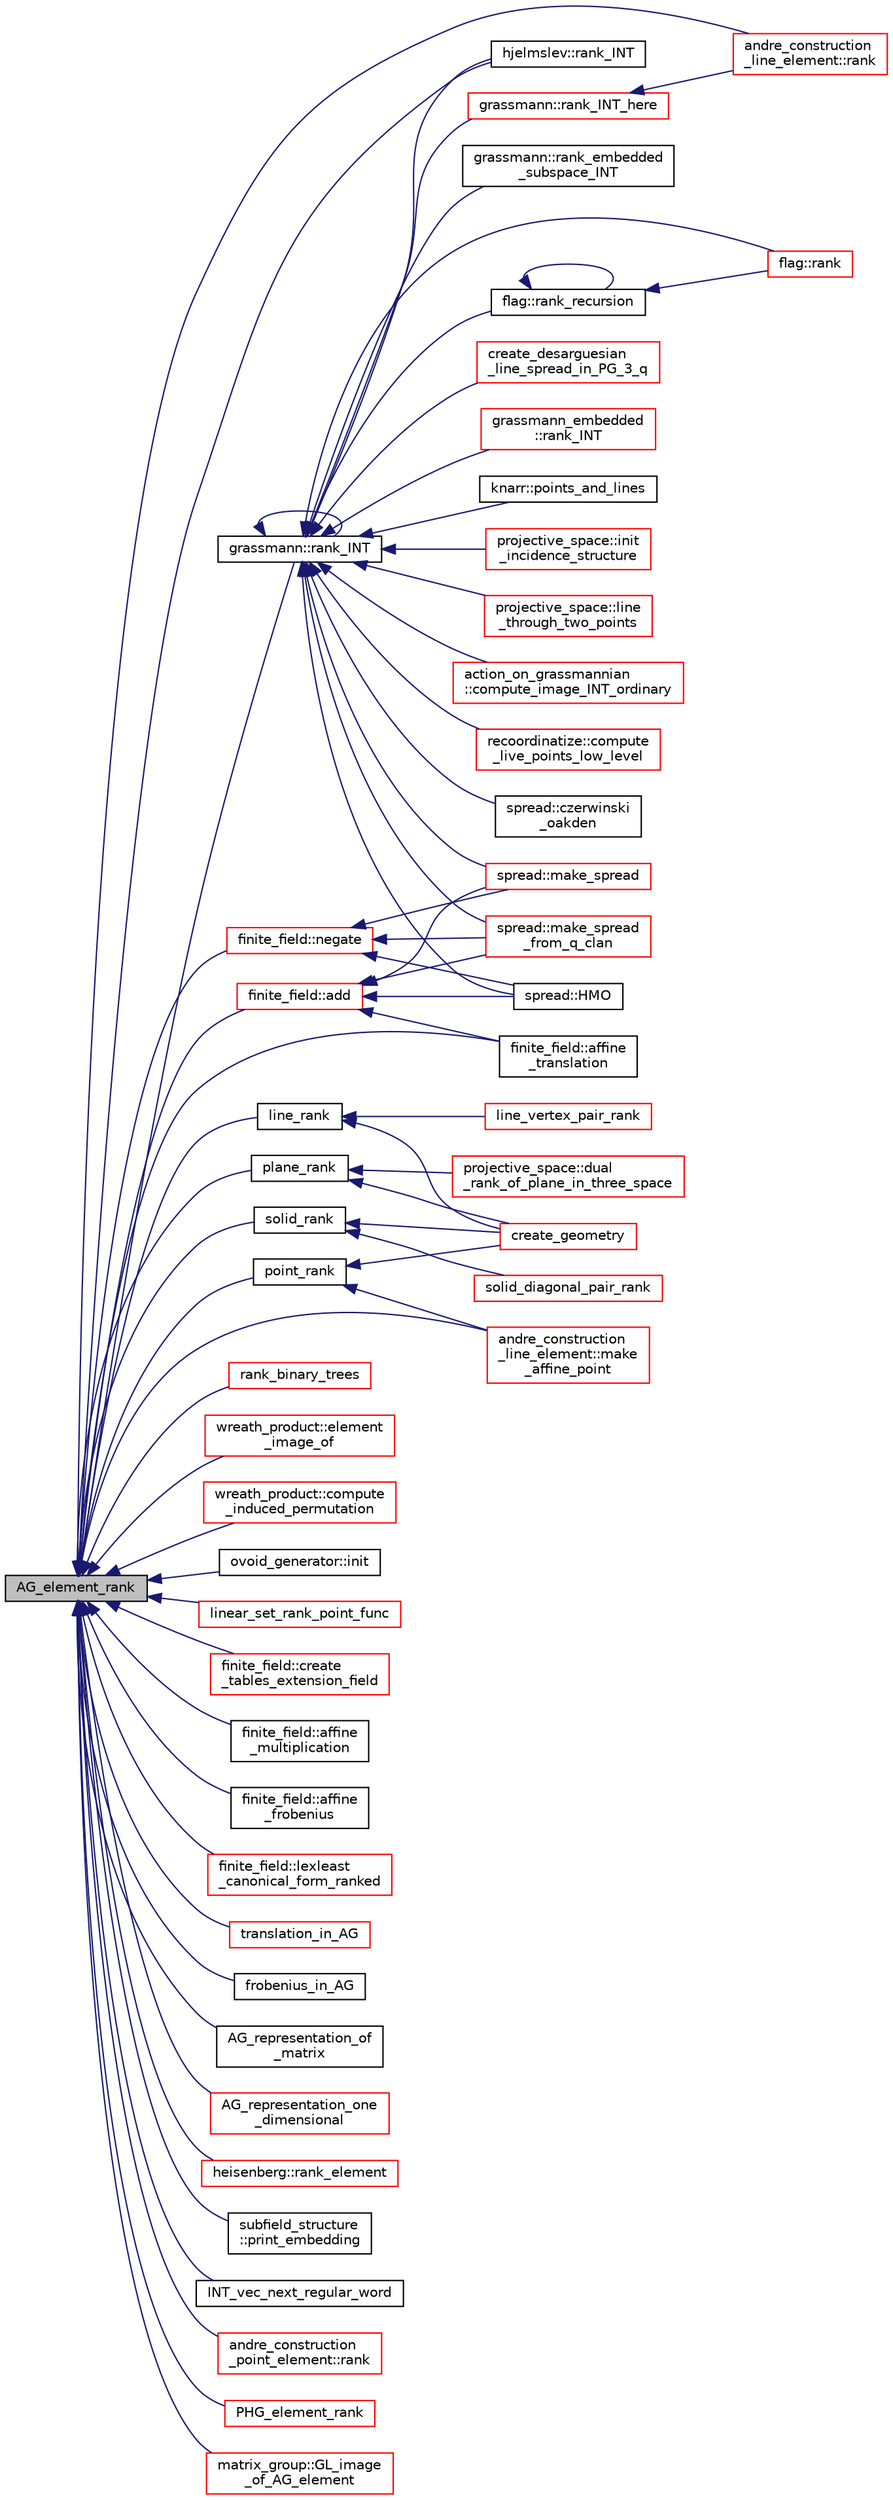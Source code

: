 digraph "AG_element_rank"
{
  edge [fontname="Helvetica",fontsize="10",labelfontname="Helvetica",labelfontsize="10"];
  node [fontname="Helvetica",fontsize="10",shape=record];
  rankdir="LR";
  Node39 [label="AG_element_rank",height=0.2,width=0.4,color="black", fillcolor="grey75", style="filled", fontcolor="black"];
  Node39 -> Node40 [dir="back",color="midnightblue",fontsize="10",style="solid",fontname="Helvetica"];
  Node40 [label="grassmann::rank_INT",height=0.2,width=0.4,color="black", fillcolor="white", style="filled",URL="$df/d02/classgrassmann.html#a1fa95ce7ecebd48b04c7a0dc75491184"];
  Node40 -> Node41 [dir="back",color="midnightblue",fontsize="10",style="solid",fontname="Helvetica"];
  Node41 [label="grassmann::rank_INT_here",height=0.2,width=0.4,color="red", fillcolor="white", style="filled",URL="$df/d02/classgrassmann.html#aaeab144aec85ec523f5a4d614a86d8d7"];
  Node41 -> Node55 [dir="back",color="midnightblue",fontsize="10",style="solid",fontname="Helvetica"];
  Node55 [label="andre_construction\l_line_element::rank",height=0.2,width=0.4,color="red", fillcolor="white", style="filled",URL="$d6/de0/classandre__construction__line__element.html#ab2920079fa51c95a3e245a7f1a70ae66"];
  Node40 -> Node331 [dir="back",color="midnightblue",fontsize="10",style="solid",fontname="Helvetica"];
  Node331 [label="grassmann::rank_embedded\l_subspace_INT",height=0.2,width=0.4,color="black", fillcolor="white", style="filled",URL="$df/d02/classgrassmann.html#a97eaf2d9324f71cbdfa09b67aaaaf6c1"];
  Node40 -> Node40 [dir="back",color="midnightblue",fontsize="10",style="solid",fontname="Helvetica"];
  Node40 -> Node332 [dir="back",color="midnightblue",fontsize="10",style="solid",fontname="Helvetica"];
  Node332 [label="flag::rank",height=0.2,width=0.4,color="red", fillcolor="white", style="filled",URL="$d8/d06/classflag.html#ae4c705cfd1fbab331edfad846879fdb9"];
  Node40 -> Node334 [dir="back",color="midnightblue",fontsize="10",style="solid",fontname="Helvetica"];
  Node334 [label="flag::rank_recursion",height=0.2,width=0.4,color="black", fillcolor="white", style="filled",URL="$d8/d06/classflag.html#af799f2e8ddaaa51080651f9fc8d46fb3"];
  Node334 -> Node332 [dir="back",color="midnightblue",fontsize="10",style="solid",fontname="Helvetica"];
  Node334 -> Node334 [dir="back",color="midnightblue",fontsize="10",style="solid",fontname="Helvetica"];
  Node40 -> Node335 [dir="back",color="midnightblue",fontsize="10",style="solid",fontname="Helvetica"];
  Node335 [label="create_desarguesian\l_line_spread_in_PG_3_q",height=0.2,width=0.4,color="red", fillcolor="white", style="filled",URL="$d4/d67/geometry_8h.html#a7d62d5ebe3c87e548f9e7bbd3eeebfac"];
  Node40 -> Node337 [dir="back",color="midnightblue",fontsize="10",style="solid",fontname="Helvetica"];
  Node337 [label="grassmann_embedded\l::rank_INT",height=0.2,width=0.4,color="red", fillcolor="white", style="filled",URL="$d4/dda/classgrassmann__embedded.html#a6f7074d4d7351b21a0142a9c5071ed5e"];
  Node40 -> Node342 [dir="back",color="midnightblue",fontsize="10",style="solid",fontname="Helvetica"];
  Node342 [label="hjelmslev::rank_INT",height=0.2,width=0.4,color="black", fillcolor="white", style="filled",URL="$d3/d21/classhjelmslev.html#a3553bea3124db20b561f1e8340250edd"];
  Node40 -> Node343 [dir="back",color="midnightblue",fontsize="10",style="solid",fontname="Helvetica"];
  Node343 [label="knarr::points_and_lines",height=0.2,width=0.4,color="black", fillcolor="white", style="filled",URL="$d7/de5/classknarr.html#abb50a19df35495d508b0cb127d4eb908"];
  Node40 -> Node344 [dir="back",color="midnightblue",fontsize="10",style="solid",fontname="Helvetica"];
  Node344 [label="projective_space::init\l_incidence_structure",height=0.2,width=0.4,color="red", fillcolor="white", style="filled",URL="$d2/d17/classprojective__space.html#a1e59490325e045cc52674a3706780aed"];
  Node40 -> Node424 [dir="back",color="midnightblue",fontsize="10",style="solid",fontname="Helvetica"];
  Node424 [label="projective_space::line\l_through_two_points",height=0.2,width=0.4,color="red", fillcolor="white", style="filled",URL="$d2/d17/classprojective__space.html#abbf3151422696b42f4c4b0b4090495d6"];
  Node40 -> Node426 [dir="back",color="midnightblue",fontsize="10",style="solid",fontname="Helvetica"];
  Node426 [label="action_on_grassmannian\l::compute_image_INT_ordinary",height=0.2,width=0.4,color="red", fillcolor="white", style="filled",URL="$d9/ddf/classaction__on__grassmannian.html#a0699e1d9ac13d0d97c5d1187846e5840"];
  Node40 -> Node427 [dir="back",color="midnightblue",fontsize="10",style="solid",fontname="Helvetica"];
  Node427 [label="recoordinatize::compute\l_live_points_low_level",height=0.2,width=0.4,color="red", fillcolor="white", style="filled",URL="$d3/d3c/classrecoordinatize.html#ac87da537e6ac771351b530475278253e"];
  Node40 -> Node429 [dir="back",color="midnightblue",fontsize="10",style="solid",fontname="Helvetica"];
  Node429 [label="spread::czerwinski\l_oakden",height=0.2,width=0.4,color="black", fillcolor="white", style="filled",URL="$da/dc1/classspread.html#a7a011cd3e2112c25bf33fde07dcac848"];
  Node40 -> Node430 [dir="back",color="midnightblue",fontsize="10",style="solid",fontname="Helvetica"];
  Node430 [label="spread::make_spread",height=0.2,width=0.4,color="red", fillcolor="white", style="filled",URL="$da/dc1/classspread.html#a469ad25d04d840d4f5b4046a3266d3b2"];
  Node40 -> Node432 [dir="back",color="midnightblue",fontsize="10",style="solid",fontname="Helvetica"];
  Node432 [label="spread::make_spread\l_from_q_clan",height=0.2,width=0.4,color="red", fillcolor="white", style="filled",URL="$da/dc1/classspread.html#a3dcf930f3e0d9ebdead688a37cddd967"];
  Node40 -> Node433 [dir="back",color="midnightblue",fontsize="10",style="solid",fontname="Helvetica"];
  Node433 [label="spread::HMO",height=0.2,width=0.4,color="black", fillcolor="white", style="filled",URL="$da/dc1/classspread.html#aac9d8a67802a3e23e66eb20e419c097b"];
  Node39 -> Node434 [dir="back",color="midnightblue",fontsize="10",style="solid",fontname="Helvetica"];
  Node434 [label="point_rank",height=0.2,width=0.4,color="black", fillcolor="white", style="filled",URL="$de/d10/hamming_8_c.html#a37ec36e73419b1006f1e9e6d75b92c49"];
  Node434 -> Node435 [dir="back",color="midnightblue",fontsize="10",style="solid",fontname="Helvetica"];
  Node435 [label="create_geometry",height=0.2,width=0.4,color="red", fillcolor="white", style="filled",URL="$de/d10/hamming_8_c.html#abb255fb19bad84799f04dcf4ffddb57b"];
  Node434 -> Node437 [dir="back",color="midnightblue",fontsize="10",style="solid",fontname="Helvetica"];
  Node437 [label="andre_construction\l_line_element::make\l_affine_point",height=0.2,width=0.4,color="red", fillcolor="white", style="filled",URL="$d6/de0/classandre__construction__line__element.html#a55781e1e657966b9cda34742c5143345"];
  Node39 -> Node439 [dir="back",color="midnightblue",fontsize="10",style="solid",fontname="Helvetica"];
  Node439 [label="line_rank",height=0.2,width=0.4,color="black", fillcolor="white", style="filled",URL="$de/d10/hamming_8_c.html#a43afe3532246cd80d7266ade573e644a"];
  Node439 -> Node435 [dir="back",color="midnightblue",fontsize="10",style="solid",fontname="Helvetica"];
  Node439 -> Node440 [dir="back",color="midnightblue",fontsize="10",style="solid",fontname="Helvetica"];
  Node440 [label="line_vertex_pair_rank",height=0.2,width=0.4,color="red", fillcolor="white", style="filled",URL="$de/d10/hamming_8_c.html#aae5c0d65c1dc0b34d6e79c3c44623e67"];
  Node39 -> Node442 [dir="back",color="midnightblue",fontsize="10",style="solid",fontname="Helvetica"];
  Node442 [label="plane_rank",height=0.2,width=0.4,color="black", fillcolor="white", style="filled",URL="$de/d10/hamming_8_c.html#acfecf66be342ea15d6ee6117385e506e"];
  Node442 -> Node435 [dir="back",color="midnightblue",fontsize="10",style="solid",fontname="Helvetica"];
  Node442 -> Node443 [dir="back",color="midnightblue",fontsize="10",style="solid",fontname="Helvetica"];
  Node443 [label="projective_space::dual\l_rank_of_plane_in_three_space",height=0.2,width=0.4,color="red", fillcolor="white", style="filled",URL="$d2/d17/classprojective__space.html#aec560e1265b1b700f47c369c4df07c7c"];
  Node39 -> Node445 [dir="back",color="midnightblue",fontsize="10",style="solid",fontname="Helvetica"];
  Node445 [label="solid_rank",height=0.2,width=0.4,color="black", fillcolor="white", style="filled",URL="$de/d10/hamming_8_c.html#ab38ee82dcc42663cf6693b24cb65c823"];
  Node445 -> Node435 [dir="back",color="midnightblue",fontsize="10",style="solid",fontname="Helvetica"];
  Node445 -> Node446 [dir="back",color="midnightblue",fontsize="10",style="solid",fontname="Helvetica"];
  Node446 [label="solid_diagonal_pair_rank",height=0.2,width=0.4,color="red", fillcolor="white", style="filled",URL="$de/d10/hamming_8_c.html#a2e8b2e1c3009d80a56f3b7ef448baccf"];
  Node39 -> Node447 [dir="back",color="midnightblue",fontsize="10",style="solid",fontname="Helvetica"];
  Node447 [label="rank_binary_trees",height=0.2,width=0.4,color="red", fillcolor="white", style="filled",URL="$df/d47/rank__anything_8_c.html#a80b566d83b03cf874471b0a4d26626e2"];
  Node39 -> Node449 [dir="back",color="midnightblue",fontsize="10",style="solid",fontname="Helvetica"];
  Node449 [label="wreath_product::element\l_image_of",height=0.2,width=0.4,color="red", fillcolor="white", style="filled",URL="$d8/dfa/classwreath__product.html#a37c391ae9bd70d3422ef44a919c1119d"];
  Node39 -> Node455 [dir="back",color="midnightblue",fontsize="10",style="solid",fontname="Helvetica"];
  Node455 [label="wreath_product::compute\l_induced_permutation",height=0.2,width=0.4,color="red", fillcolor="white", style="filled",URL="$d8/dfa/classwreath__product.html#ab6dce53134f1c233721f615400e4e695"];
  Node39 -> Node257 [dir="back",color="midnightblue",fontsize="10",style="solid",fontname="Helvetica"];
  Node257 [label="ovoid_generator::init",height=0.2,width=0.4,color="black", fillcolor="white", style="filled",URL="$d3/daf/classovoid__generator.html#a44d90a4751554076f432f35089a964c2"];
  Node39 -> Node459 [dir="back",color="midnightblue",fontsize="10",style="solid",fontname="Helvetica"];
  Node459 [label="linear_set_rank_point_func",height=0.2,width=0.4,color="red", fillcolor="white", style="filled",URL="$d7/dea/linear__set_8h.html#aa42403726dcde3a558a8c89a3c34d63e"];
  Node39 -> Node460 [dir="back",color="midnightblue",fontsize="10",style="solid",fontname="Helvetica"];
  Node460 [label="finite_field::create\l_tables_extension_field",height=0.2,width=0.4,color="red", fillcolor="white", style="filled",URL="$df/d5a/classfinite__field.html#ac5067ade796759e81d55cd3d434f8512"];
  Node39 -> Node472 [dir="back",color="midnightblue",fontsize="10",style="solid",fontname="Helvetica"];
  Node472 [label="finite_field::add",height=0.2,width=0.4,color="red", fillcolor="white", style="filled",URL="$df/d5a/classfinite__field.html#a8f12328a27500f3c7be0c849ebbc9d14"];
  Node472 -> Node960 [dir="back",color="midnightblue",fontsize="10",style="solid",fontname="Helvetica"];
  Node960 [label="finite_field::affine\l_translation",height=0.2,width=0.4,color="black", fillcolor="white", style="filled",URL="$df/d5a/classfinite__field.html#ad817e5978004de0189c84b348d8c9aae"];
  Node472 -> Node430 [dir="back",color="midnightblue",fontsize="10",style="solid",fontname="Helvetica"];
  Node472 -> Node432 [dir="back",color="midnightblue",fontsize="10",style="solid",fontname="Helvetica"];
  Node472 -> Node433 [dir="back",color="midnightblue",fontsize="10",style="solid",fontname="Helvetica"];
  Node39 -> Node1072 [dir="back",color="midnightblue",fontsize="10",style="solid",fontname="Helvetica"];
  Node1072 [label="finite_field::negate",height=0.2,width=0.4,color="red", fillcolor="white", style="filled",URL="$df/d5a/classfinite__field.html#aa9d798298f25d4a9262b5bc5f1733e31"];
  Node1072 -> Node430 [dir="back",color="midnightblue",fontsize="10",style="solid",fontname="Helvetica"];
  Node1072 -> Node432 [dir="back",color="midnightblue",fontsize="10",style="solid",fontname="Helvetica"];
  Node1072 -> Node433 [dir="back",color="midnightblue",fontsize="10",style="solid",fontname="Helvetica"];
  Node39 -> Node960 [dir="back",color="midnightblue",fontsize="10",style="solid",fontname="Helvetica"];
  Node39 -> Node1106 [dir="back",color="midnightblue",fontsize="10",style="solid",fontname="Helvetica"];
  Node1106 [label="finite_field::affine\l_multiplication",height=0.2,width=0.4,color="black", fillcolor="white", style="filled",URL="$df/d5a/classfinite__field.html#a3ad98ce41bdaaa88159a6751734cd4c1"];
  Node39 -> Node1107 [dir="back",color="midnightblue",fontsize="10",style="solid",fontname="Helvetica"];
  Node1107 [label="finite_field::affine\l_frobenius",height=0.2,width=0.4,color="black", fillcolor="white", style="filled",URL="$df/d5a/classfinite__field.html#a432f4d0e725573d58bb823cf76772d05"];
  Node39 -> Node1108 [dir="back",color="midnightblue",fontsize="10",style="solid",fontname="Helvetica"];
  Node1108 [label="finite_field::lexleast\l_canonical_form_ranked",height=0.2,width=0.4,color="red", fillcolor="white", style="filled",URL="$df/d5a/classfinite__field.html#ab8e13483ea5f9f7350c6aa799a169901"];
  Node39 -> Node1109 [dir="back",color="midnightblue",fontsize="10",style="solid",fontname="Helvetica"];
  Node1109 [label="translation_in_AG",height=0.2,width=0.4,color="red", fillcolor="white", style="filled",URL="$d4/d95/group__generators_8_c.html#a2dc31e911a639d9be60389fae43e8ebc"];
  Node39 -> Node1117 [dir="back",color="midnightblue",fontsize="10",style="solid",fontname="Helvetica"];
  Node1117 [label="frobenius_in_AG",height=0.2,width=0.4,color="black", fillcolor="white", style="filled",URL="$d4/d95/group__generators_8_c.html#a1ba574f5a836935be22052736c1f6466"];
  Node39 -> Node1118 [dir="back",color="midnightblue",fontsize="10",style="solid",fontname="Helvetica"];
  Node1118 [label="AG_representation_of\l_matrix",height=0.2,width=0.4,color="black", fillcolor="white", style="filled",URL="$d4/d95/group__generators_8_c.html#a93cea3dda589762adb117d07d0de39de"];
  Node39 -> Node1119 [dir="back",color="midnightblue",fontsize="10",style="solid",fontname="Helvetica"];
  Node1119 [label="AG_representation_one\l_dimensional",height=0.2,width=0.4,color="red", fillcolor="white", style="filled",URL="$d4/d95/group__generators_8_c.html#ad1b5ceadf494f7bd695a204ae1a89dd3"];
  Node39 -> Node1121 [dir="back",color="midnightblue",fontsize="10",style="solid",fontname="Helvetica"];
  Node1121 [label="heisenberg::rank_element",height=0.2,width=0.4,color="red", fillcolor="white", style="filled",URL="$d0/d1d/classheisenberg.html#a972b9c211fb4093a381a8b2a0dee30bd"];
  Node39 -> Node1010 [dir="back",color="midnightblue",fontsize="10",style="solid",fontname="Helvetica"];
  Node1010 [label="subfield_structure\l::print_embedding",height=0.2,width=0.4,color="black", fillcolor="white", style="filled",URL="$d4/d43/classsubfield__structure.html#a5bcae8711147955f252614a1bf8d1eea"];
  Node39 -> Node1122 [dir="back",color="midnightblue",fontsize="10",style="solid",fontname="Helvetica"];
  Node1122 [label="INT_vec_next_regular_word",height=0.2,width=0.4,color="black", fillcolor="white", style="filled",URL="$d2/d23/combinatorics_8h.html#a6340daf87c2e416693d3dd07f290ab5b"];
  Node39 -> Node55 [dir="back",color="midnightblue",fontsize="10",style="solid",fontname="Helvetica"];
  Node39 -> Node437 [dir="back",color="midnightblue",fontsize="10",style="solid",fontname="Helvetica"];
  Node39 -> Node1123 [dir="back",color="midnightblue",fontsize="10",style="solid",fontname="Helvetica"];
  Node1123 [label="andre_construction\l_point_element::rank",height=0.2,width=0.4,color="red", fillcolor="white", style="filled",URL="$d3/d6a/classandre__construction__point__element.html#a8054d4b0368eb6d315a6933051b4fd20"];
  Node39 -> Node342 [dir="back",color="midnightblue",fontsize="10",style="solid",fontname="Helvetica"];
  Node39 -> Node1124 [dir="back",color="midnightblue",fontsize="10",style="solid",fontname="Helvetica"];
  Node1124 [label="PHG_element_rank",height=0.2,width=0.4,color="red", fillcolor="white", style="filled",URL="$df/de4/projective_8_c.html#a213af66cf8062194c881a477590e9ad6"];
  Node39 -> Node1126 [dir="back",color="midnightblue",fontsize="10",style="solid",fontname="Helvetica"];
  Node1126 [label="matrix_group::GL_image\l_of_AG_element",height=0.2,width=0.4,color="red", fillcolor="white", style="filled",URL="$d3/ded/classmatrix__group.html#aaf63feeb8e825cf652c60964b6d52498"];
}

